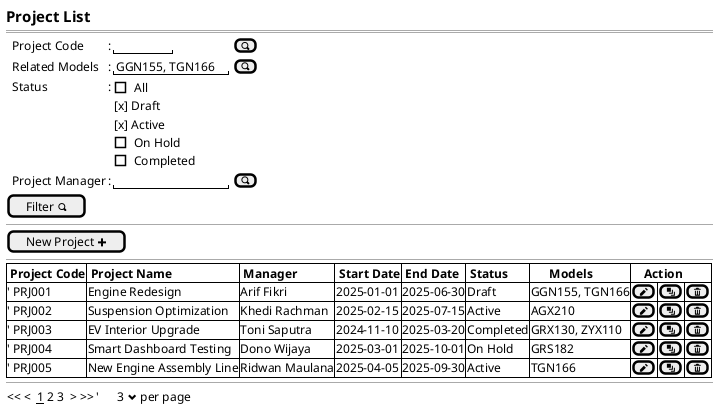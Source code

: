 @startsalt
{
  <size:15><b>Project List
  ==
  {
    .|Project Code      |: |"       "|[<&magnifying-glass>]|*
    .|Related Models    |: |"GGN155, TGN166"| [<&magnifying-glass>]|*
    .|Status |:|
    {
      [ ] All
      [x] Draft
      [x] Active
      [ ] On Hold
      [ ] Completed
    }|*
    .|Project Manager |: |"              "|[<&magnifying-glass>]|*
  }
  [Filter <&magnifying-glass>]|
  .
  --
  [New Project <&plus>]|*
  --
  {#
    |<b> Project Code    |<b> Project Name          |<b> Manager         |<b> Start Date |<b> End Date   |<b> Status     |<b>      Models     |<b>    Action |*|*|*|*|*|*|*
    |' PRJ001            | Engine Redesign          | Arif Fikri         | 2025-01-01    | 2025-06-30    | Draft         | GGN155, TGN166     |[<&pencil>]|[<&layers>]|[<&trash>]|*
    |' PRJ002            | Suspension Optimization  | Khedi Rachman      | 2025-02-15    | 2025-07-15    | Active        | AGX210             |[<&pencil>]|[<&layers>]|[<&trash>]|*
    |' PRJ003            | EV Interior Upgrade      | Toni Saputra       | 2024-11-10    | 2025-03-20    | Completed     | GRX130, ZYX110     |[<&pencil>]|[<&layers>]|[<&trash>]|*
    |' PRJ004            | Smart Dashboard Testing  | Dono Wijaya        | 2025-03-01    | 2025-10-01    | On Hold       | GRS182             |[<&pencil>]|[<&layers>]|[<&trash>]|*
    |' PRJ005            | New Engine Assembly Line | Ridwan Maulana     | 2025-04-05    | 2025-09-30    | Active        | TGN166             |[<&pencil>]|[<&layers>]|[<&trash>]|*
  }
  --
  {
  << <  __1__ 2 3  > >>  |'      3 <&chevron-bottom> per page |*
  }
}
@endsalt
